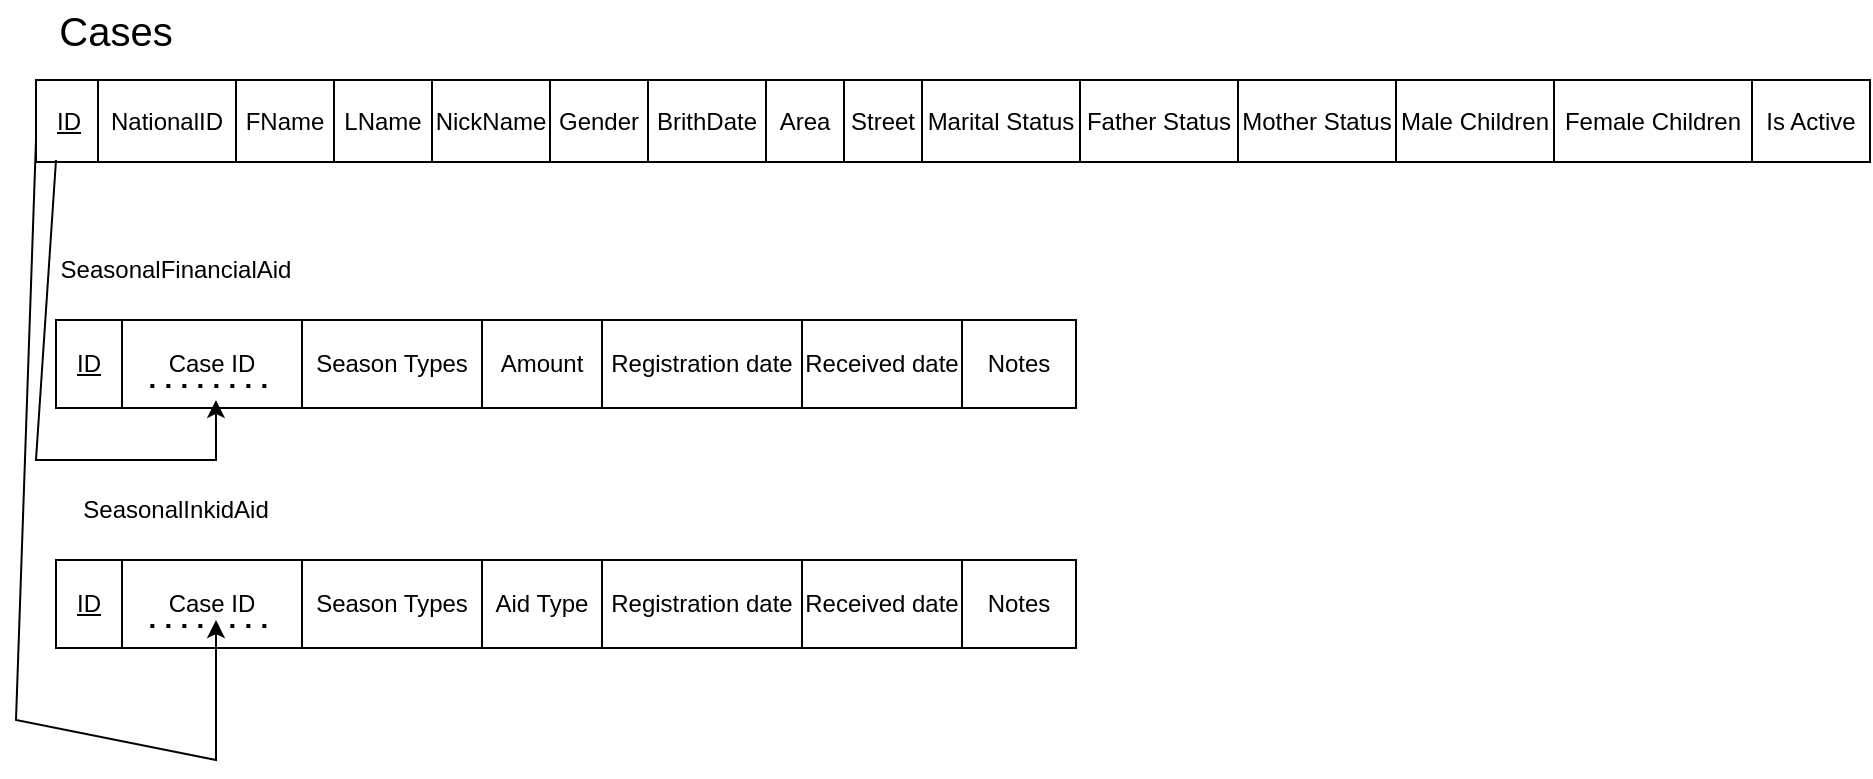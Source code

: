 <mxfile version="26.0.4">
  <diagram name="Page-1" id="chUQzAX2jWDJ99c_aO13">
    <mxGraphModel dx="1912" dy="1339" grid="1" gridSize="10" guides="1" tooltips="1" connect="1" arrows="1" fold="1" page="1" pageScale="1" pageWidth="670" pageHeight="600" math="0" shadow="0">
      <root>
        <mxCell id="0" />
        <mxCell id="1" parent="0" />
        <mxCell id="rWfCg9TSfhqG7Xw_bbmV-16" value="" style="rounded=0;whiteSpace=wrap;html=1;" parent="1" vertex="1">
          <mxGeometry x="20" y="110" width="910" height="41" as="geometry" />
        </mxCell>
        <mxCell id="rWfCg9TSfhqG7Xw_bbmV-17" value="ID" style="rounded=0;whiteSpace=wrap;html=1;labelBorderColor=none;strokeColor=default;align=center;verticalAlign=middle;fontFamily=Helvetica;fontSize=12;fontColor=default;fillColor=default;fontStyle=4" parent="1" vertex="1">
          <mxGeometry x="20" y="110" width="33" height="41" as="geometry" />
        </mxCell>
        <mxCell id="rWfCg9TSfhqG7Xw_bbmV-18" value="NationalID" style="rounded=0;whiteSpace=wrap;html=1;" parent="1" vertex="1">
          <mxGeometry x="51" y="110" width="69" height="41" as="geometry" />
        </mxCell>
        <mxCell id="rWfCg9TSfhqG7Xw_bbmV-20" value="FName" style="rounded=0;whiteSpace=wrap;html=1;" parent="1" vertex="1">
          <mxGeometry x="120" y="110" width="49" height="41" as="geometry" />
        </mxCell>
        <mxCell id="rWfCg9TSfhqG7Xw_bbmV-21" value="LName" style="rounded=0;whiteSpace=wrap;html=1;" parent="1" vertex="1">
          <mxGeometry x="169" y="110" width="49" height="41" as="geometry" />
        </mxCell>
        <mxCell id="rWfCg9TSfhqG7Xw_bbmV-22" value="NickName" style="rounded=0;whiteSpace=wrap;html=1;" parent="1" vertex="1">
          <mxGeometry x="218" y="110" width="59" height="41" as="geometry" />
        </mxCell>
        <mxCell id="rWfCg9TSfhqG7Xw_bbmV-23" value="Gender" style="rounded=0;whiteSpace=wrap;html=1;" parent="1" vertex="1">
          <mxGeometry x="277" y="110" width="49" height="41" as="geometry" />
        </mxCell>
        <mxCell id="rWfCg9TSfhqG7Xw_bbmV-24" value="BrithDate" style="rounded=0;whiteSpace=wrap;html=1;" parent="1" vertex="1">
          <mxGeometry x="326" y="110" width="59" height="41" as="geometry" />
        </mxCell>
        <mxCell id="rWfCg9TSfhqG7Xw_bbmV-26" value="Area" style="rounded=0;whiteSpace=wrap;html=1;" parent="1" vertex="1">
          <mxGeometry x="385" y="110" width="39" height="41" as="geometry" />
        </mxCell>
        <mxCell id="rWfCg9TSfhqG7Xw_bbmV-27" value="Street" style="rounded=0;whiteSpace=wrap;html=1;" parent="1" vertex="1">
          <mxGeometry x="424" y="110" width="39" height="41" as="geometry" />
        </mxCell>
        <mxCell id="rWfCg9TSfhqG7Xw_bbmV-28" value="Marital Status" style="rounded=0;whiteSpace=wrap;html=1;" parent="1" vertex="1">
          <mxGeometry x="463" y="110" width="79" height="41" as="geometry" />
        </mxCell>
        <mxCell id="rWfCg9TSfhqG7Xw_bbmV-29" value="Father Status" style="rounded=0;whiteSpace=wrap;html=1;" parent="1" vertex="1">
          <mxGeometry x="542" y="110" width="79" height="41" as="geometry" />
        </mxCell>
        <mxCell id="rWfCg9TSfhqG7Xw_bbmV-30" value="Mother Status" style="rounded=0;whiteSpace=wrap;html=1;" parent="1" vertex="1">
          <mxGeometry x="621" y="110" width="79" height="41" as="geometry" />
        </mxCell>
        <mxCell id="rWfCg9TSfhqG7Xw_bbmV-31" value="Male Children" style="rounded=0;whiteSpace=wrap;html=1;" parent="1" vertex="1">
          <mxGeometry x="700" y="110" width="79" height="41" as="geometry" />
        </mxCell>
        <mxCell id="rWfCg9TSfhqG7Xw_bbmV-32" value="Female Children" style="rounded=0;whiteSpace=wrap;html=1;" parent="1" vertex="1">
          <mxGeometry x="779" y="110" width="99" height="41" as="geometry" />
        </mxCell>
        <mxCell id="rWfCg9TSfhqG7Xw_bbmV-33" value="Is Active" style="rounded=0;whiteSpace=wrap;html=1;fontSize=12;" parent="1" vertex="1">
          <mxGeometry x="878" y="110" width="59" height="41" as="geometry" />
        </mxCell>
        <mxCell id="s3ZGzPAjasaIniYn7jiy-1" value="" style="rounded=0;whiteSpace=wrap;html=1;" vertex="1" parent="1">
          <mxGeometry x="30" y="230" width="510" height="44" as="geometry" />
        </mxCell>
        <mxCell id="s3ZGzPAjasaIniYn7jiy-3" value="ID" style="rounded=0;whiteSpace=wrap;html=1;labelBorderColor=none;strokeColor=default;align=center;verticalAlign=middle;fontFamily=Helvetica;fontSize=12;fontColor=default;fillColor=default;fontStyle=4" vertex="1" parent="1">
          <mxGeometry x="30" y="230" width="33" height="44" as="geometry" />
        </mxCell>
        <mxCell id="s3ZGzPAjasaIniYn7jiy-8" value="Season Types" style="rounded=0;whiteSpace=wrap;html=1;" vertex="1" parent="1">
          <mxGeometry x="153" y="230" width="90" height="44" as="geometry" />
        </mxCell>
        <mxCell id="s3ZGzPAjasaIniYn7jiy-9" value="Amount" style="rounded=0;whiteSpace=wrap;html=1;" vertex="1" parent="1">
          <mxGeometry x="243" y="230" width="60" height="44" as="geometry" />
        </mxCell>
        <mxCell id="s3ZGzPAjasaIniYn7jiy-10" value="Registration date" style="rounded=0;whiteSpace=wrap;html=1;" vertex="1" parent="1">
          <mxGeometry x="303" y="230" width="100" height="44" as="geometry" />
        </mxCell>
        <mxCell id="s3ZGzPAjasaIniYn7jiy-11" value="Received date" style="rounded=0;whiteSpace=wrap;html=1;" vertex="1" parent="1">
          <mxGeometry x="403" y="230" width="80" height="44" as="geometry" />
        </mxCell>
        <mxCell id="s3ZGzPAjasaIniYn7jiy-12" value="Notes" style="rounded=0;whiteSpace=wrap;html=1;" vertex="1" parent="1">
          <mxGeometry x="483" y="230" width="57" height="44" as="geometry" />
        </mxCell>
        <mxCell id="s3ZGzPAjasaIniYn7jiy-23" value="" style="group" vertex="1" connectable="0" parent="1">
          <mxGeometry x="63" y="230" width="90" height="44" as="geometry" />
        </mxCell>
        <mxCell id="s3ZGzPAjasaIniYn7jiy-4" value="Case ID" style="rounded=0;whiteSpace=wrap;html=1;" vertex="1" parent="s3ZGzPAjasaIniYn7jiy-23">
          <mxGeometry width="90" height="44" as="geometry" />
        </mxCell>
        <mxCell id="s3ZGzPAjasaIniYn7jiy-20" value="" style="endArrow=none;dashed=1;html=1;dashPattern=1 3;strokeWidth=2;rounded=0;" edge="1" parent="s3ZGzPAjasaIniYn7jiy-23">
          <mxGeometry width="50" height="50" relative="1" as="geometry">
            <mxPoint x="14.178" y="33" as="sourcePoint" />
            <mxPoint x="75.822" y="33" as="targetPoint" />
            <Array as="points">
              <mxPoint x="38.836" y="33" />
            </Array>
          </mxGeometry>
        </mxCell>
        <mxCell id="s3ZGzPAjasaIniYn7jiy-27" value="SeasonalFinancialAid" style="text;html=1;align=center;verticalAlign=middle;whiteSpace=wrap;rounded=0;" vertex="1" parent="1">
          <mxGeometry x="60" y="190" width="60" height="30" as="geometry" />
        </mxCell>
        <mxCell id="s3ZGzPAjasaIniYn7jiy-28" value="&lt;span style=&quot;font-size: 20px;&quot;&gt;Cases&lt;/span&gt;" style="text;html=1;align=center;verticalAlign=middle;whiteSpace=wrap;rounded=0;" vertex="1" parent="1">
          <mxGeometry x="30" y="70" width="60" height="30" as="geometry" />
        </mxCell>
        <mxCell id="s3ZGzPAjasaIniYn7jiy-30" value="" style="endArrow=classic;html=1;rounded=0;entryX=0.522;entryY=0.909;entryDx=0;entryDy=0;entryPerimeter=0;exitX=0.303;exitY=0.976;exitDx=0;exitDy=0;exitPerimeter=0;" edge="1" parent="1" source="rWfCg9TSfhqG7Xw_bbmV-17" target="s3ZGzPAjasaIniYn7jiy-4">
          <mxGeometry width="50" height="50" relative="1" as="geometry">
            <mxPoint x="33.643" y="167.5" as="sourcePoint" />
            <mxPoint x="109.99" y="286.496" as="targetPoint" />
            <Array as="points">
              <mxPoint x="20" y="300" />
              <mxPoint x="110" y="300" />
            </Array>
          </mxGeometry>
        </mxCell>
        <mxCell id="s3ZGzPAjasaIniYn7jiy-31" value="" style="rounded=0;whiteSpace=wrap;html=1;" vertex="1" parent="1">
          <mxGeometry x="30" y="350" width="510" height="44" as="geometry" />
        </mxCell>
        <mxCell id="s3ZGzPAjasaIniYn7jiy-32" value="ID" style="rounded=0;whiteSpace=wrap;html=1;labelBorderColor=none;strokeColor=default;align=center;verticalAlign=middle;fontFamily=Helvetica;fontSize=12;fontColor=default;fillColor=default;fontStyle=4" vertex="1" parent="1">
          <mxGeometry x="30" y="350" width="33" height="44" as="geometry" />
        </mxCell>
        <mxCell id="s3ZGzPAjasaIniYn7jiy-33" value="Season Types" style="rounded=0;whiteSpace=wrap;html=1;" vertex="1" parent="1">
          <mxGeometry x="153" y="350" width="90" height="44" as="geometry" />
        </mxCell>
        <mxCell id="s3ZGzPAjasaIniYn7jiy-34" value="Aid Type" style="rounded=0;whiteSpace=wrap;html=1;" vertex="1" parent="1">
          <mxGeometry x="243" y="350" width="60" height="44" as="geometry" />
        </mxCell>
        <mxCell id="s3ZGzPAjasaIniYn7jiy-35" value="Registration date" style="rounded=0;whiteSpace=wrap;html=1;" vertex="1" parent="1">
          <mxGeometry x="303" y="350" width="100" height="44" as="geometry" />
        </mxCell>
        <mxCell id="s3ZGzPAjasaIniYn7jiy-36" value="Received date" style="rounded=0;whiteSpace=wrap;html=1;" vertex="1" parent="1">
          <mxGeometry x="403" y="350" width="80" height="44" as="geometry" />
        </mxCell>
        <mxCell id="s3ZGzPAjasaIniYn7jiy-37" value="Notes" style="rounded=0;whiteSpace=wrap;html=1;" vertex="1" parent="1">
          <mxGeometry x="483" y="350" width="57" height="44" as="geometry" />
        </mxCell>
        <mxCell id="s3ZGzPAjasaIniYn7jiy-38" value="" style="group" vertex="1" connectable="0" parent="1">
          <mxGeometry x="63" y="350" width="90" height="44" as="geometry" />
        </mxCell>
        <mxCell id="s3ZGzPAjasaIniYn7jiy-39" value="Case ID" style="rounded=0;whiteSpace=wrap;html=1;" vertex="1" parent="s3ZGzPAjasaIniYn7jiy-38">
          <mxGeometry width="90" height="44" as="geometry" />
        </mxCell>
        <mxCell id="s3ZGzPAjasaIniYn7jiy-40" value="" style="endArrow=none;dashed=1;html=1;dashPattern=1 3;strokeWidth=2;rounded=0;" edge="1" parent="s3ZGzPAjasaIniYn7jiy-38">
          <mxGeometry width="50" height="50" relative="1" as="geometry">
            <mxPoint x="14.178" y="33" as="sourcePoint" />
            <mxPoint x="75.822" y="33" as="targetPoint" />
            <Array as="points">
              <mxPoint x="38.836" y="33" />
            </Array>
          </mxGeometry>
        </mxCell>
        <mxCell id="s3ZGzPAjasaIniYn7jiy-41" value="SeasonalInkidAid" style="text;html=1;align=center;verticalAlign=middle;whiteSpace=wrap;rounded=0;" vertex="1" parent="1">
          <mxGeometry x="60" y="310" width="60" height="30" as="geometry" />
        </mxCell>
        <mxCell id="s3ZGzPAjasaIniYn7jiy-42" value="" style="endArrow=classic;html=1;rounded=0;exitX=0;exitY=0.732;exitDx=0;exitDy=0;exitPerimeter=0;" edge="1" parent="1" source="rWfCg9TSfhqG7Xw_bbmV-17">
          <mxGeometry width="50" height="50" relative="1" as="geometry">
            <mxPoint x="40" y="160" as="sourcePoint" />
            <mxPoint x="110" y="380" as="targetPoint" />
            <Array as="points">
              <mxPoint x="10" y="430" />
              <mxPoint x="110" y="450" />
            </Array>
          </mxGeometry>
        </mxCell>
      </root>
    </mxGraphModel>
  </diagram>
</mxfile>
